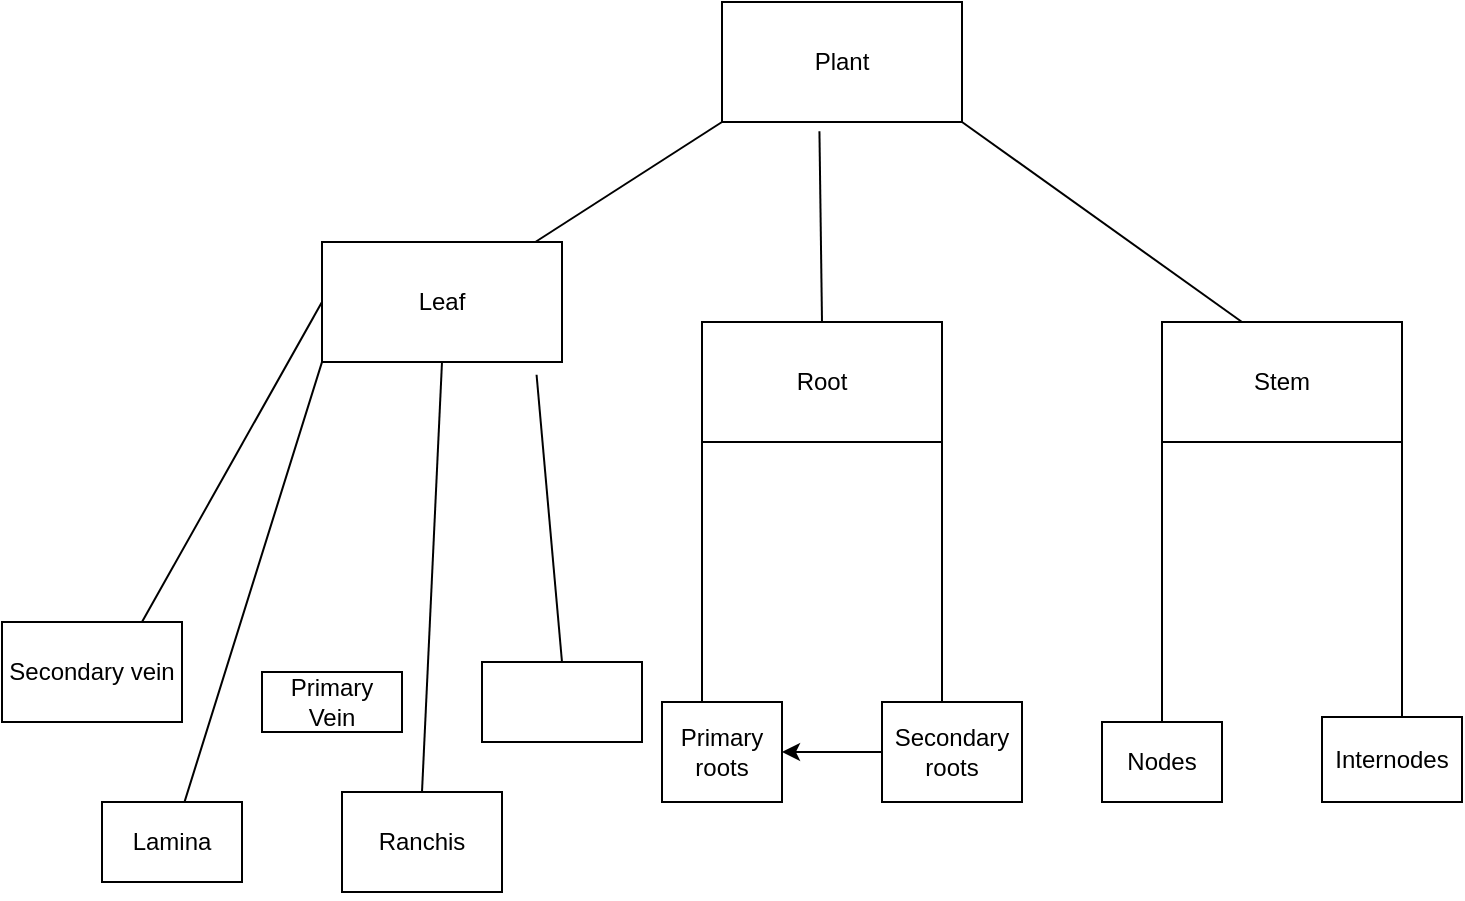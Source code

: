 <mxfile version="24.7.1" type="device">
  <diagram name="Page-1" id="fj6OYNSNkGHL7Ipyx1oD">
    <mxGraphModel dx="1909" dy="595" grid="1" gridSize="10" guides="1" tooltips="1" connect="1" arrows="1" fold="1" page="1" pageScale="1" pageWidth="850" pageHeight="1100" math="0" shadow="0">
      <root>
        <mxCell id="0" />
        <mxCell id="1" parent="0" />
        <mxCell id="OxkYubxT8FCirFuDokRq-1" value="Plant" style="rounded=0;whiteSpace=wrap;html=1;" vertex="1" parent="1">
          <mxGeometry x="350" y="200" width="120" height="60" as="geometry" />
        </mxCell>
        <mxCell id="OxkYubxT8FCirFuDokRq-3" value="" style="endArrow=none;html=1;rounded=0;entryX=0;entryY=1;entryDx=0;entryDy=0;" edge="1" parent="1" source="OxkYubxT8FCirFuDokRq-4" target="OxkYubxT8FCirFuDokRq-1">
          <mxGeometry width="50" height="50" relative="1" as="geometry">
            <mxPoint x="200" y="360" as="sourcePoint" />
            <mxPoint x="430" y="330" as="targetPoint" />
          </mxGeometry>
        </mxCell>
        <mxCell id="OxkYubxT8FCirFuDokRq-5" value="" style="endArrow=none;html=1;rounded=0;entryX=0.406;entryY=1.078;entryDx=0;entryDy=0;entryPerimeter=0;" edge="1" parent="1" target="OxkYubxT8FCirFuDokRq-1">
          <mxGeometry width="50" height="50" relative="1" as="geometry">
            <mxPoint x="400" y="360" as="sourcePoint" />
            <mxPoint x="430" y="330" as="targetPoint" />
          </mxGeometry>
        </mxCell>
        <mxCell id="OxkYubxT8FCirFuDokRq-6" value="Root" style="rounded=0;whiteSpace=wrap;html=1;" vertex="1" parent="1">
          <mxGeometry x="340" y="360" width="120" height="60" as="geometry" />
        </mxCell>
        <mxCell id="OxkYubxT8FCirFuDokRq-7" value="" style="endArrow=none;html=1;rounded=0;entryX=1;entryY=1;entryDx=0;entryDy=0;" edge="1" parent="1" target="OxkYubxT8FCirFuDokRq-1">
          <mxGeometry width="50" height="50" relative="1" as="geometry">
            <mxPoint x="610" y="360" as="sourcePoint" />
            <mxPoint x="430" y="330" as="targetPoint" />
          </mxGeometry>
        </mxCell>
        <mxCell id="OxkYubxT8FCirFuDokRq-8" value="Stem" style="rounded=0;whiteSpace=wrap;html=1;" vertex="1" parent="1">
          <mxGeometry x="570" y="360" width="120" height="60" as="geometry" />
        </mxCell>
        <mxCell id="OxkYubxT8FCirFuDokRq-9" value="" style="endArrow=none;html=1;rounded=0;entryX=0;entryY=1;entryDx=0;entryDy=0;" edge="1" parent="1" source="OxkYubxT8FCirFuDokRq-10" target="OxkYubxT8FCirFuDokRq-4">
          <mxGeometry width="50" height="50" relative="1" as="geometry">
            <mxPoint x="80" y="510" as="sourcePoint" />
            <mxPoint x="430" y="440" as="targetPoint" />
          </mxGeometry>
        </mxCell>
        <mxCell id="OxkYubxT8FCirFuDokRq-10" value="Lamina" style="rounded=0;whiteSpace=wrap;html=1;" vertex="1" parent="1">
          <mxGeometry x="40" y="600" width="70" height="40" as="geometry" />
        </mxCell>
        <mxCell id="OxkYubxT8FCirFuDokRq-15" value="" style="endArrow=none;html=1;rounded=0;entryX=0;entryY=1;entryDx=0;entryDy=0;" edge="1" parent="1" target="OxkYubxT8FCirFuDokRq-6">
          <mxGeometry width="50" height="50" relative="1" as="geometry">
            <mxPoint x="340" y="550" as="sourcePoint" />
            <mxPoint x="430" y="440" as="targetPoint" />
          </mxGeometry>
        </mxCell>
        <mxCell id="OxkYubxT8FCirFuDokRq-17" value="" style="endArrow=none;html=1;rounded=0;entryX=1;entryY=1;entryDx=0;entryDy=0;" edge="1" parent="1" target="OxkYubxT8FCirFuDokRq-6">
          <mxGeometry width="50" height="50" relative="1" as="geometry">
            <mxPoint x="460" y="550" as="sourcePoint" />
            <mxPoint x="430" y="440" as="targetPoint" />
          </mxGeometry>
        </mxCell>
        <mxCell id="OxkYubxT8FCirFuDokRq-18" value="" style="endArrow=none;html=1;rounded=0;entryX=0;entryY=1;entryDx=0;entryDy=0;" edge="1" parent="1" target="OxkYubxT8FCirFuDokRq-8">
          <mxGeometry width="50" height="50" relative="1" as="geometry">
            <mxPoint x="570" y="560" as="sourcePoint" />
            <mxPoint x="430" y="440" as="targetPoint" />
          </mxGeometry>
        </mxCell>
        <mxCell id="OxkYubxT8FCirFuDokRq-19" value="Primary roots" style="rounded=0;whiteSpace=wrap;html=1;" vertex="1" parent="1">
          <mxGeometry x="320" y="550" width="60" height="50" as="geometry" />
        </mxCell>
        <mxCell id="OxkYubxT8FCirFuDokRq-30" value="" style="edgeStyle=orthogonalEdgeStyle;rounded=0;orthogonalLoop=1;jettySize=auto;html=1;" edge="1" parent="1" source="OxkYubxT8FCirFuDokRq-21" target="OxkYubxT8FCirFuDokRq-19">
          <mxGeometry relative="1" as="geometry" />
        </mxCell>
        <mxCell id="OxkYubxT8FCirFuDokRq-21" value="Secondary roots" style="rounded=0;whiteSpace=wrap;html=1;" vertex="1" parent="1">
          <mxGeometry x="430" y="550" width="70" height="50" as="geometry" />
        </mxCell>
        <mxCell id="OxkYubxT8FCirFuDokRq-23" value="Nodes" style="rounded=0;whiteSpace=wrap;html=1;" vertex="1" parent="1">
          <mxGeometry x="540" y="560" width="60" height="40" as="geometry" />
        </mxCell>
        <mxCell id="OxkYubxT8FCirFuDokRq-25" value="" style="endArrow=none;html=1;rounded=0;entryX=1;entryY=1;entryDx=0;entryDy=0;" edge="1" parent="1" target="OxkYubxT8FCirFuDokRq-8">
          <mxGeometry width="50" height="50" relative="1" as="geometry">
            <mxPoint x="690" y="560" as="sourcePoint" />
            <mxPoint x="430" y="440" as="targetPoint" />
          </mxGeometry>
        </mxCell>
        <mxCell id="OxkYubxT8FCirFuDokRq-26" value="Internodes" style="rounded=0;whiteSpace=wrap;html=1;" vertex="1" parent="1">
          <mxGeometry x="650" y="557.5" width="70" height="42.5" as="geometry" />
        </mxCell>
        <mxCell id="OxkYubxT8FCirFuDokRq-28" value="" style="endArrow=none;html=1;rounded=0;entryX=0;entryY=0.5;entryDx=0;entryDy=0;" edge="1" parent="1" target="OxkYubxT8FCirFuDokRq-4">
          <mxGeometry width="50" height="50" relative="1" as="geometry">
            <mxPoint x="60" y="510" as="sourcePoint" />
            <mxPoint x="320" y="380" as="targetPoint" />
          </mxGeometry>
        </mxCell>
        <mxCell id="OxkYubxT8FCirFuDokRq-29" value="Secondary vein" style="rounded=0;whiteSpace=wrap;html=1;" vertex="1" parent="1">
          <mxGeometry x="-10" y="510" width="90" height="50" as="geometry" />
        </mxCell>
        <mxCell id="OxkYubxT8FCirFuDokRq-31" value="" style="endArrow=none;html=1;rounded=0;entryX=0;entryY=1;entryDx=0;entryDy=0;" edge="1" parent="1" target="OxkYubxT8FCirFuDokRq-4">
          <mxGeometry width="50" height="50" relative="1" as="geometry">
            <mxPoint x="200" y="360" as="sourcePoint" />
            <mxPoint x="350" y="260" as="targetPoint" />
          </mxGeometry>
        </mxCell>
        <mxCell id="OxkYubxT8FCirFuDokRq-4" value="Leaf" style="rounded=0;whiteSpace=wrap;html=1;" vertex="1" parent="1">
          <mxGeometry x="150" y="320" width="120" height="60" as="geometry" />
        </mxCell>
        <mxCell id="OxkYubxT8FCirFuDokRq-14" value="Primary Vein" style="rounded=0;whiteSpace=wrap;html=1;" vertex="1" parent="1">
          <mxGeometry x="120" y="535" width="70" height="30" as="geometry" />
        </mxCell>
        <mxCell id="OxkYubxT8FCirFuDokRq-33" style="edgeStyle=orthogonalEdgeStyle;rounded=0;orthogonalLoop=1;jettySize=auto;html=1;exitX=0.5;exitY=1;exitDx=0;exitDy=0;" edge="1" parent="1" source="OxkYubxT8FCirFuDokRq-10" target="OxkYubxT8FCirFuDokRq-10">
          <mxGeometry relative="1" as="geometry" />
        </mxCell>
        <mxCell id="OxkYubxT8FCirFuDokRq-34" value="Ranchis" style="rounded=0;whiteSpace=wrap;html=1;" vertex="1" parent="1">
          <mxGeometry x="160" y="595" width="80" height="50" as="geometry" />
        </mxCell>
        <mxCell id="OxkYubxT8FCirFuDokRq-35" value="" style="rounded=0;whiteSpace=wrap;html=1;" vertex="1" parent="1">
          <mxGeometry x="230" y="530" width="80" height="40" as="geometry" />
        </mxCell>
        <mxCell id="OxkYubxT8FCirFuDokRq-36" value="" style="endArrow=none;html=1;rounded=0;exitX=0.5;exitY=0;exitDx=0;exitDy=0;entryX=0.894;entryY=1.106;entryDx=0;entryDy=0;entryPerimeter=0;" edge="1" parent="1" source="OxkYubxT8FCirFuDokRq-35" target="OxkYubxT8FCirFuDokRq-4">
          <mxGeometry width="50" height="50" relative="1" as="geometry">
            <mxPoint x="270" y="430" as="sourcePoint" />
            <mxPoint x="320" y="380" as="targetPoint" />
          </mxGeometry>
        </mxCell>
        <mxCell id="OxkYubxT8FCirFuDokRq-37" value="" style="endArrow=none;html=1;rounded=0;exitX=0.5;exitY=0;exitDx=0;exitDy=0;entryX=0.5;entryY=1;entryDx=0;entryDy=0;" edge="1" parent="1" source="OxkYubxT8FCirFuDokRq-34" target="OxkYubxT8FCirFuDokRq-4">
          <mxGeometry width="50" height="50" relative="1" as="geometry">
            <mxPoint x="270" y="430" as="sourcePoint" />
            <mxPoint x="320" y="380" as="targetPoint" />
          </mxGeometry>
        </mxCell>
      </root>
    </mxGraphModel>
  </diagram>
</mxfile>
